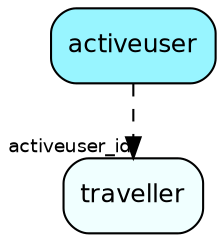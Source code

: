 digraph activeuser  {
node [shape = box style="rounded, filled" fontname = "Helvetica" fontsize = "12" ]
edge [fontname = "Helvetica" fontsize = "9"]

activeuser[fillcolor = "cadetblue1"]
traveller[fillcolor = "azure1"]
activeuser -> traveller [headlabel = "activeuser_id" style="dashed"]
}
